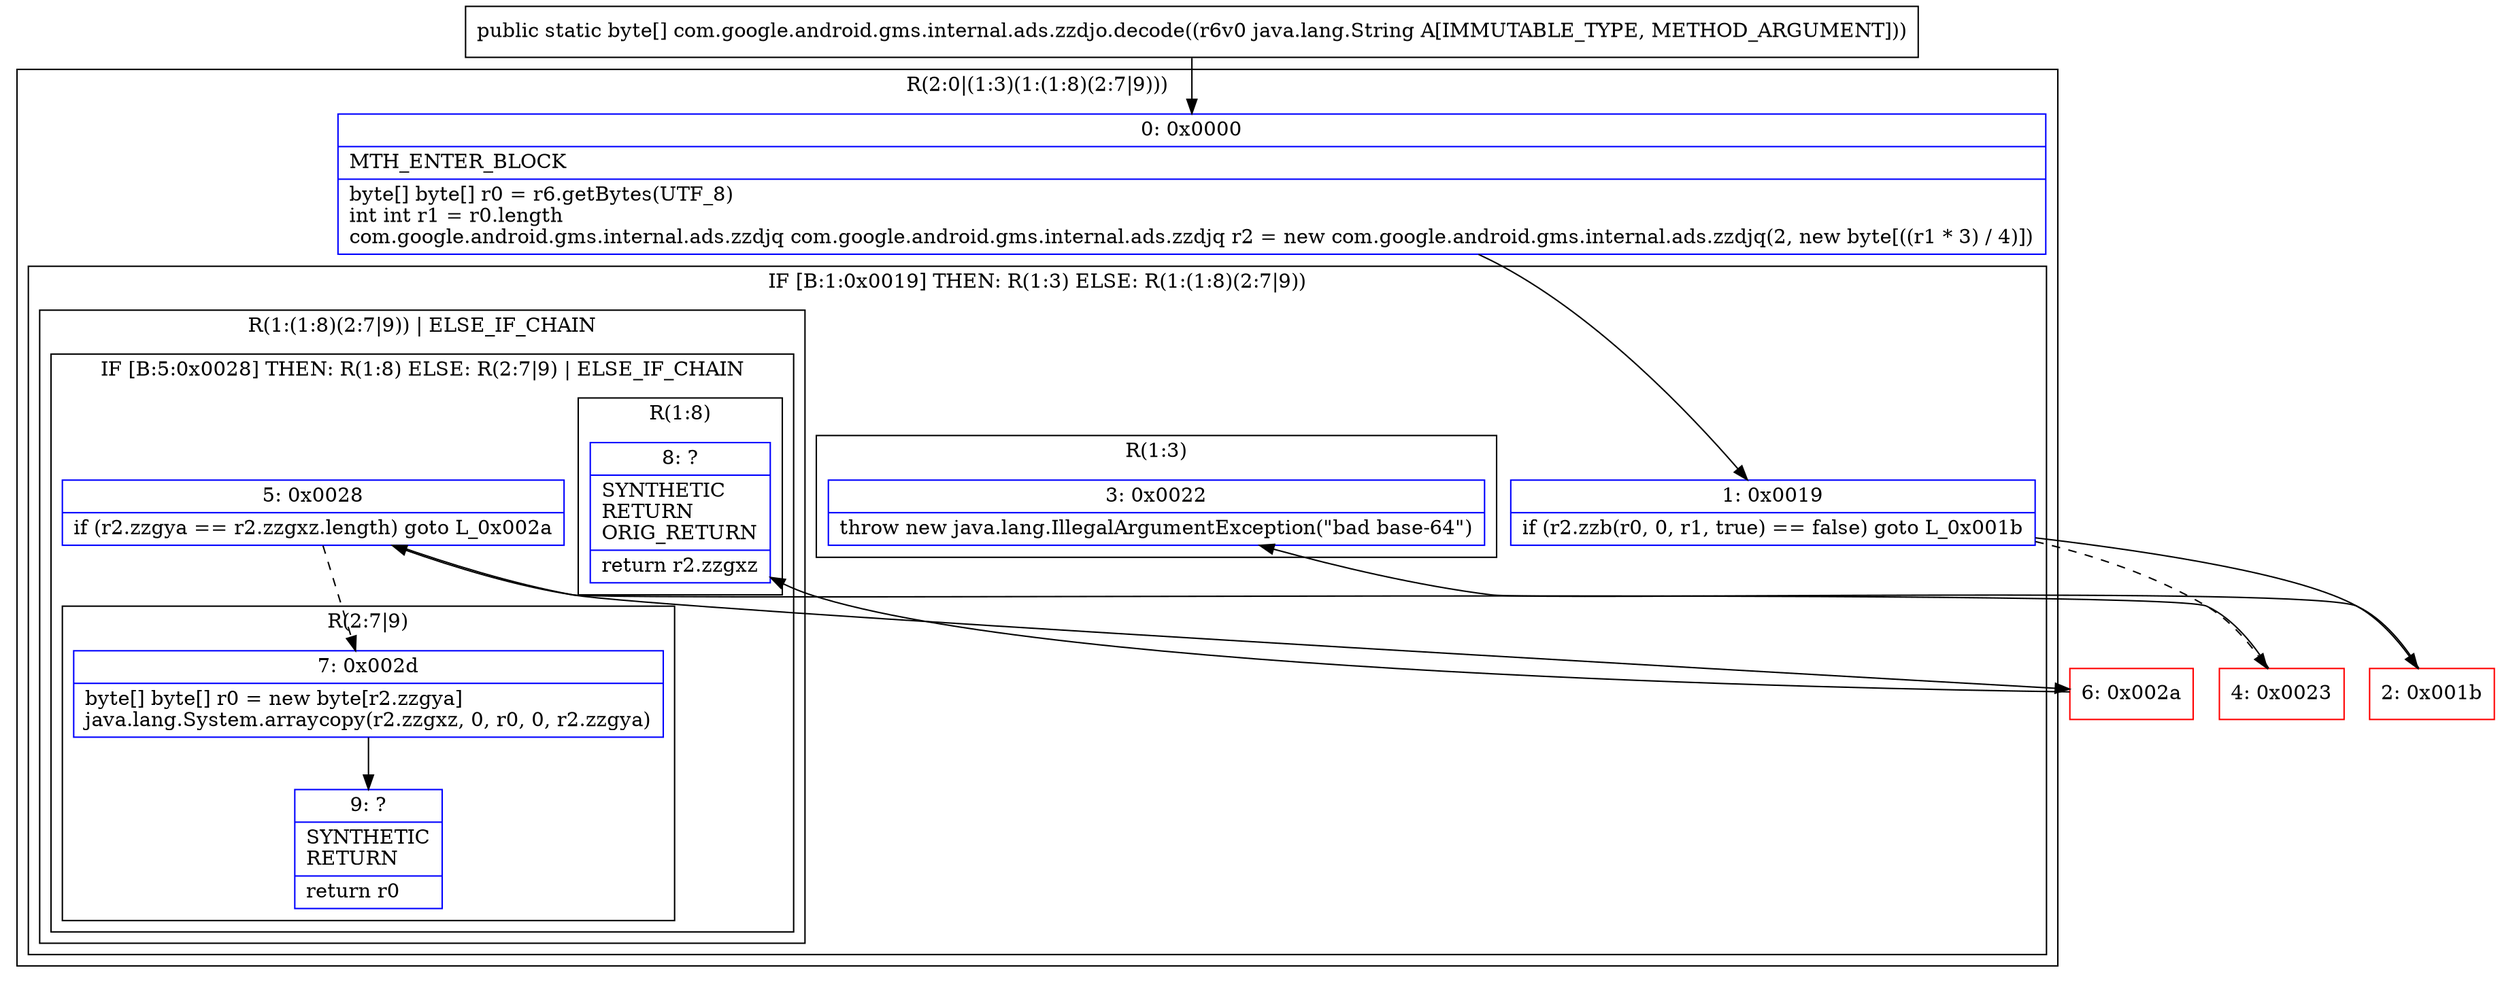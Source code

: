digraph "CFG forcom.google.android.gms.internal.ads.zzdjo.decode(Ljava\/lang\/String;)[B" {
subgraph cluster_Region_915215979 {
label = "R(2:0|(1:3)(1:(1:8)(2:7|9)))";
node [shape=record,color=blue];
Node_0 [shape=record,label="{0\:\ 0x0000|MTH_ENTER_BLOCK\l|byte[] byte[] r0 = r6.getBytes(UTF_8)\lint int r1 = r0.length\lcom.google.android.gms.internal.ads.zzdjq com.google.android.gms.internal.ads.zzdjq r2 = new com.google.android.gms.internal.ads.zzdjq(2, new byte[((r1 * 3) \/ 4)])\l}"];
subgraph cluster_IfRegion_187039333 {
label = "IF [B:1:0x0019] THEN: R(1:3) ELSE: R(1:(1:8)(2:7|9))";
node [shape=record,color=blue];
Node_1 [shape=record,label="{1\:\ 0x0019|if (r2.zzb(r0, 0, r1, true) == false) goto L_0x001b\l}"];
subgraph cluster_Region_622838719 {
label = "R(1:3)";
node [shape=record,color=blue];
Node_3 [shape=record,label="{3\:\ 0x0022|throw new java.lang.IllegalArgumentException(\"bad base\-64\")\l}"];
}
subgraph cluster_Region_792398029 {
label = "R(1:(1:8)(2:7|9)) | ELSE_IF_CHAIN\l";
node [shape=record,color=blue];
subgraph cluster_IfRegion_1174771875 {
label = "IF [B:5:0x0028] THEN: R(1:8) ELSE: R(2:7|9) | ELSE_IF_CHAIN\l";
node [shape=record,color=blue];
Node_5 [shape=record,label="{5\:\ 0x0028|if (r2.zzgya == r2.zzgxz.length) goto L_0x002a\l}"];
subgraph cluster_Region_900198688 {
label = "R(1:8)";
node [shape=record,color=blue];
Node_8 [shape=record,label="{8\:\ ?|SYNTHETIC\lRETURN\lORIG_RETURN\l|return r2.zzgxz\l}"];
}
subgraph cluster_Region_1799849905 {
label = "R(2:7|9)";
node [shape=record,color=blue];
Node_7 [shape=record,label="{7\:\ 0x002d|byte[] byte[] r0 = new byte[r2.zzgya]\ljava.lang.System.arraycopy(r2.zzgxz, 0, r0, 0, r2.zzgya)\l}"];
Node_9 [shape=record,label="{9\:\ ?|SYNTHETIC\lRETURN\l|return r0\l}"];
}
}
}
}
}
Node_2 [shape=record,color=red,label="{2\:\ 0x001b}"];
Node_4 [shape=record,color=red,label="{4\:\ 0x0023}"];
Node_6 [shape=record,color=red,label="{6\:\ 0x002a}"];
MethodNode[shape=record,label="{public static byte[] com.google.android.gms.internal.ads.zzdjo.decode((r6v0 java.lang.String A[IMMUTABLE_TYPE, METHOD_ARGUMENT])) }"];
MethodNode -> Node_0;
Node_0 -> Node_1;
Node_1 -> Node_2;
Node_1 -> Node_4[style=dashed];
Node_5 -> Node_6;
Node_5 -> Node_7[style=dashed];
Node_7 -> Node_9;
Node_2 -> Node_3;
Node_4 -> Node_5;
Node_6 -> Node_8;
}

